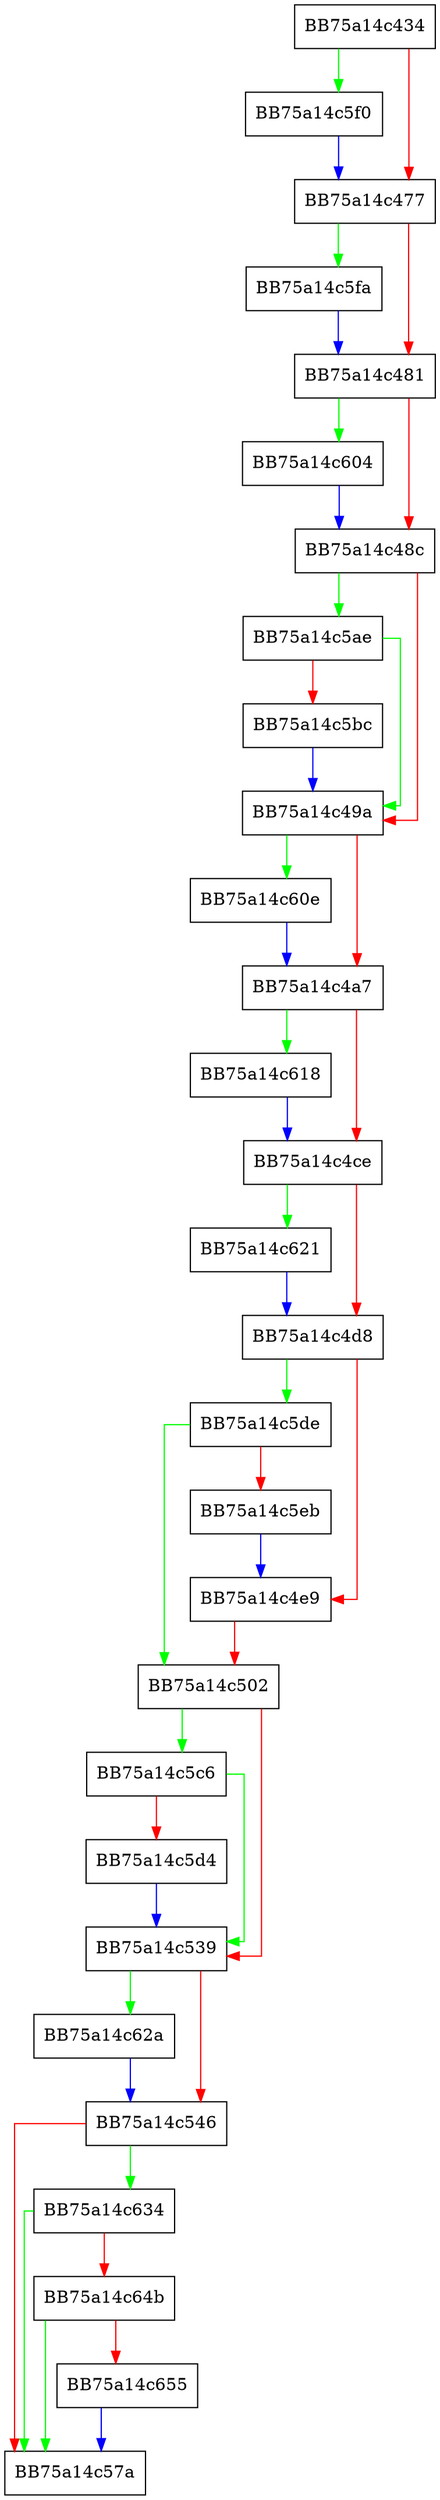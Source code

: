 digraph CreateInstanceForOpenProcess {
  node [shape="box"];
  graph [splines=ortho];
  BB75a14c434 -> BB75a14c5f0 [color="green"];
  BB75a14c434 -> BB75a14c477 [color="red"];
  BB75a14c477 -> BB75a14c5fa [color="green"];
  BB75a14c477 -> BB75a14c481 [color="red"];
  BB75a14c481 -> BB75a14c604 [color="green"];
  BB75a14c481 -> BB75a14c48c [color="red"];
  BB75a14c48c -> BB75a14c5ae [color="green"];
  BB75a14c48c -> BB75a14c49a [color="red"];
  BB75a14c49a -> BB75a14c60e [color="green"];
  BB75a14c49a -> BB75a14c4a7 [color="red"];
  BB75a14c4a7 -> BB75a14c618 [color="green"];
  BB75a14c4a7 -> BB75a14c4ce [color="red"];
  BB75a14c4ce -> BB75a14c621 [color="green"];
  BB75a14c4ce -> BB75a14c4d8 [color="red"];
  BB75a14c4d8 -> BB75a14c5de [color="green"];
  BB75a14c4d8 -> BB75a14c4e9 [color="red"];
  BB75a14c4e9 -> BB75a14c502 [color="red"];
  BB75a14c502 -> BB75a14c5c6 [color="green"];
  BB75a14c502 -> BB75a14c539 [color="red"];
  BB75a14c539 -> BB75a14c62a [color="green"];
  BB75a14c539 -> BB75a14c546 [color="red"];
  BB75a14c546 -> BB75a14c634 [color="green"];
  BB75a14c546 -> BB75a14c57a [color="red"];
  BB75a14c5ae -> BB75a14c49a [color="green"];
  BB75a14c5ae -> BB75a14c5bc [color="red"];
  BB75a14c5bc -> BB75a14c49a [color="blue"];
  BB75a14c5c6 -> BB75a14c539 [color="green"];
  BB75a14c5c6 -> BB75a14c5d4 [color="red"];
  BB75a14c5d4 -> BB75a14c539 [color="blue"];
  BB75a14c5de -> BB75a14c502 [color="green"];
  BB75a14c5de -> BB75a14c5eb [color="red"];
  BB75a14c5eb -> BB75a14c4e9 [color="blue"];
  BB75a14c5f0 -> BB75a14c477 [color="blue"];
  BB75a14c5fa -> BB75a14c481 [color="blue"];
  BB75a14c604 -> BB75a14c48c [color="blue"];
  BB75a14c60e -> BB75a14c4a7 [color="blue"];
  BB75a14c618 -> BB75a14c4ce [color="blue"];
  BB75a14c621 -> BB75a14c4d8 [color="blue"];
  BB75a14c62a -> BB75a14c546 [color="blue"];
  BB75a14c634 -> BB75a14c57a [color="green"];
  BB75a14c634 -> BB75a14c64b [color="red"];
  BB75a14c64b -> BB75a14c57a [color="green"];
  BB75a14c64b -> BB75a14c655 [color="red"];
  BB75a14c655 -> BB75a14c57a [color="blue"];
}